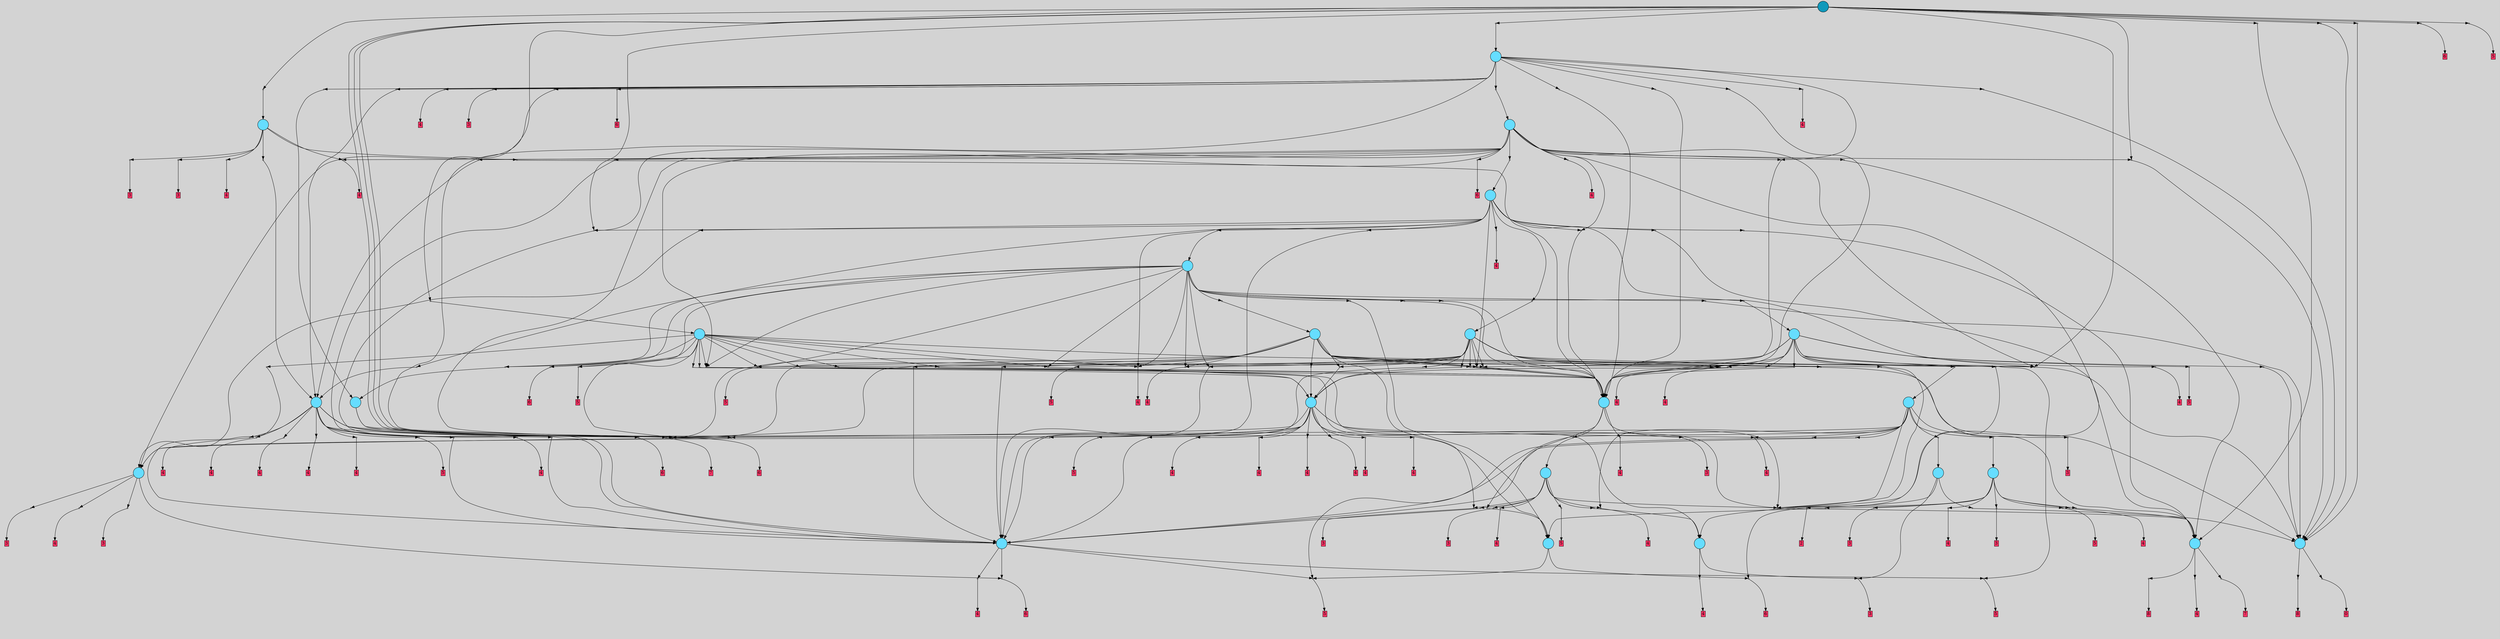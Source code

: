 // File exported with GEGELATI v1.3.1
// On the 2024-04-09 11:58:04
// With the File::TPGGraphDotExporter
digraph{
	graph[pad = "0.212, 0.055" bgcolor = lightgray]
	node[shape=circle style = filled label = ""]
		T3 [fillcolor="#66ddff"]
		T5 [fillcolor="#66ddff"]
		T6 [fillcolor="#66ddff"]
		T7 [fillcolor="#66ddff"]
		T8 [fillcolor="#66ddff"]
		T14 [fillcolor="#66ddff"]
		T98 [fillcolor="#66ddff"]
		T102 [fillcolor="#66ddff"]
		T103 [fillcolor="#66ddff"]
		T240 [fillcolor="#66ddff"]
		T324 [fillcolor="#66ddff"]
		T340 [fillcolor="#66ddff"]
		T351 [fillcolor="#66ddff"]
		T358 [fillcolor="#66ddff"]
		T509 [fillcolor="#66ddff"]
		T571 [fillcolor="#66ddff"]
		T585 [fillcolor="#66ddff"]
		T605 [fillcolor="#66ddff"]
		T698 [fillcolor="#66ddff"]
		T699 [fillcolor="#66ddff"]
		T724 [fillcolor="#66ddff"]
		T744 [fillcolor="#66ddff"]
		T802 [fillcolor="#66ddff"]
		T1012 [fillcolor="#1199bb"]
		P24600 [fillcolor="#cccccc" shape=point] //
		I24600 [shape=box style=invis label="1|0&1|7#2|6&#92;n2|6&0|7#3|4&#92;n0|7&1|2#1|7&#92;n5|5&3|3#0|2&#92;n4|3&0|4#0|1&#92;n0|1&2|5#3|2&#92;n3|7&3|2#0|7&#92;n"]
		P24600 -> I24600[style=invis]
		A10834 [fillcolor="#ff3366" shape=box margin=0.03 width=0 height=0 label="3"]
		T3 -> P24600 -> A10834
		P24601 [fillcolor="#cccccc" shape=point] //
		I24601 [shape=box style=invis label="6|5&1|6#0|2&#92;n5|2&0|5#4|0&#92;n5|6&2|4#3|3&#92;n3|4&0|0#3|6&#92;n1|5&2|2#0|7&#92;n2|4&3|5#0|6&#92;n0|2&2|4#0|5&#92;n3|1&2|4#2|4&#92;n"]
		P24601 -> I24601[style=invis]
		A10835 [fillcolor="#ff3366" shape=box margin=0.03 width=0 height=0 label="4"]
		T3 -> P24601 -> A10835
		P24602 [fillcolor="#cccccc" shape=point] //
		I24602 [shape=box style=invis label="4|4&0|4#1|3&#92;n6|2&0|3#3|6&#92;n1|4&2|5#4|3&#92;n"]
		P24602 -> I24602[style=invis]
		A10836 [fillcolor="#ff3366" shape=box margin=0.03 width=0 height=0 label="5"]
		T5 -> P24602 -> A10836
		P24603 [fillcolor="#cccccc" shape=point] //
		I24603 [shape=box style=invis label="1|4&1|4#4|4&#92;n4|2&0|6#2|2&#92;n4|3&3|6#1|7&#92;n5|6&4|0#1|7&#92;n"]
		P24603 -> I24603[style=invis]
		A10837 [fillcolor="#ff3366" shape=box margin=0.03 width=0 height=0 label="6"]
		T5 -> P24603 -> A10837
		P24604 [fillcolor="#cccccc" shape=point] //
		I24604 [shape=box style=invis label="0|4&0|5#4|6&#92;n0|3&1|1#2|6&#92;n"]
		P24604 -> I24604[style=invis]
		A10838 [fillcolor="#ff3366" shape=box margin=0.03 width=0 height=0 label="6"]
		T6 -> P24604 -> A10838
		P24605 [fillcolor="#cccccc" shape=point] //
		I24605 [shape=box style=invis label="3|6&4|0#4|1&#92;n3|2&0|1#0|3&#92;n0|6&4|7#3|1&#92;n0|6&1|7#4|7&#92;n4|7&1|6#0|7&#92;n6|0&1|5#3|3&#92;n6|6&3|1#1|7&#92;n1|6&0|4#3|7&#92;n0|0&2|2#4|5&#92;n6|4&2|5#3|6&#92;n"]
		P24605 -> I24605[style=invis]
		A10839 [fillcolor="#ff3366" shape=box margin=0.03 width=0 height=0 label="7"]
		T6 -> P24605 -> A10839
		P24606 [fillcolor="#cccccc" shape=point] //
		I24606 [shape=box style=invis label="2|1&1|1#2|4&#92;n3|3&4|3#2|5&#92;n5|4&1|4#2|5&#92;n3|1&3|1#0|0&#92;n4|0&3|3#3|4&#92;n0|0&0|2#1|4&#92;n5|1&0|7#4|3&#92;n1|2&0|5#1|3&#92;n6|4&0|7#3|0&#92;n"]
		P24606 -> I24606[style=invis]
		A10840 [fillcolor="#ff3366" shape=box margin=0.03 width=0 height=0 label="7"]
		T7 -> P24606 -> A10840
		P24607 [fillcolor="#cccccc" shape=point] //
		I24607 [shape=box style=invis label="4|2&4|7#4|4&#92;n1|4&4|5#3|7&#92;n0|1&1|4#3|1&#92;n2|6&3|3#3|0&#92;n2|7&3|2#1|0&#92;n5|7&1|1#0|1&#92;n3|4&1|2#3|7&#92;n1|0&2|5#4|6&#92;n"]
		P24607 -> I24607[style=invis]
		A10841 [fillcolor="#ff3366" shape=box margin=0.03 width=0 height=0 label="8"]
		T7 -> P24607 -> A10841
		P24608 [fillcolor="#cccccc" shape=point] //
		I24608 [shape=box style=invis label="6|3&3|7#0|2&#92;n5|6&2|0#0|2&#92;n0|2&0|0#4|3&#92;n6|2&4|1#1|3&#92;n4|7&2|2#3|4&#92;n5|5&3|2#0|6&#92;n5|0&3|4#1|7&#92;n"]
		P24608 -> I24608[style=invis]
		A10842 [fillcolor="#ff3366" shape=box margin=0.03 width=0 height=0 label="8"]
		T8 -> P24608 -> A10842
		P24609 [fillcolor="#cccccc" shape=point] //
		I24609 [shape=box style=invis label="6|2&4|4#4|7&#92;n4|3&4|4#1|5&#92;n2|6&3|6#4|5&#92;n5|7&0|3#4|6&#92;n1|1&3|4#3|5&#92;n0|1&2|1#2|1&#92;n5|1&4|2#4|6&#92;n1|5&3|2#3|0&#92;n4|0&1|6#3|0&#92;n1|0&4|2#4|2&#92;n"]
		P24609 -> I24609[style=invis]
		A10843 [fillcolor="#ff3366" shape=box margin=0.03 width=0 height=0 label="0"]
		T8 -> P24609 -> A10843
		P24610 [fillcolor="#cccccc" shape=point] //
		I24610 [shape=box style=invis label="0|5&4|6#3|3&#92;n1|3&0|7#0|4&#92;n0|1&0|7#4|4&#92;n5|6&1|1#2|4&#92;n4|5&0|2#1|2&#92;n2|3&2|4#0|1&#92;n"]
		P24610 -> I24610[style=invis]
		A10844 [fillcolor="#ff3366" shape=box margin=0.03 width=0 height=0 label="4"]
		T7 -> P24610 -> A10844
		P24611 [fillcolor="#cccccc" shape=point] //
		I24611 [shape=box style=invis label="2|4&4|2#2|0&#92;n1|4&1|2#2|7&#92;n6|7&2|5#1|6&#92;n0|5&4|5#3|0&#92;n0|0&0|3#4|0&#92;n"]
		P24611 -> I24611[style=invis]
		A10845 [fillcolor="#ff3366" shape=box margin=0.03 width=0 height=0 label="2"]
		T14 -> P24611 -> A10845
		P24612 [fillcolor="#cccccc" shape=point] //
		I24612 [shape=box style=invis label="1|1&3|0#1|2&#92;n6|0&2|6#0|7&#92;n"]
		P24612 -> I24612[style=invis]
		T14 -> P24612 -> T8
		T14 -> P24600
		P24613 [fillcolor="#cccccc" shape=point] //
		I24613 [shape=box style=invis label="5|3&1|0#1|4&#92;n3|0&4|5#1|7&#92;n6|2&0|6#3|6&#92;n4|2&1|0#0|6&#92;n4|5&0|4#3|3&#92;n"]
		P24613 -> I24613[style=invis]
		A10846 [fillcolor="#ff3366" shape=box margin=0.03 width=0 height=0 label="5"]
		T98 -> P24613 -> A10846
		T98 -> P24603
		P24614 [fillcolor="#cccccc" shape=point] //
		I24614 [shape=box style=invis label="2|6&1|6#2|6&#92;n3|7&2|4#0|0&#92;n0|0&0|0#1|4&#92;n0|1&0|7#4|2&#92;n5|7&3|3#1|0&#92;n"]
		P24614 -> I24614[style=invis]
		A10847 [fillcolor="#ff3366" shape=box margin=0.03 width=0 height=0 label="4"]
		T98 -> P24614 -> A10847
		P24615 [fillcolor="#cccccc" shape=point] //
		I24615 [shape=box style=invis label="3|4&0|0#3|6&#92;n5|0&2|0#3|6&#92;n6|5&1|6#0|3&#92;n0|2&2|0#0|5&#92;n5|4&3|4#0|6&#92;n5|2&0|5#4|5&#92;n"]
		P24615 -> I24615[style=invis]
		T98 -> P24615 -> T5
		P24616 [fillcolor="#cccccc" shape=point] //
		I24616 [shape=box style=invis label="1|0&1|7#2|6&#92;n3|7&3|4#3|7&#92;n0|7&1|2#1|7&#92;n5|5&3|3#0|2&#92;n4|3&0|4#0|1&#92;n2|6&0|7#3|4&#92;n0|1&2|5#3|2&#92;n3|0&3|7#0|3&#92;n"]
		P24616 -> I24616[style=invis]
		T98 -> P24616 -> T7
		P24617 [fillcolor="#cccccc" shape=point] //
		I24617 [shape=box style=invis label="1|0&1|7#2|6&#92;n2|6&0|7#3|4&#92;n0|7&1|5#1|7&#92;n0|1&2|5#3|2&#92;n4|3&0|4#0|1&#92;n3|7&3|2#0|7&#92;n"]
		P24617 -> I24617[style=invis]
		A10848 [fillcolor="#ff3366" shape=box margin=0.03 width=0 height=0 label="3"]
		T98 -> P24617 -> A10848
		P24618 [fillcolor="#cccccc" shape=point] //
		I24618 [shape=box style=invis label="0|3&4|5#3|4&#92;n5|1&0|1#2|1&#92;n4|3&2|3#2|3&#92;n5|1&1|5#2|1&#92;n1|1&2|3#1|1&#92;n4|3&4|2#2|5&#92;n1|3&1|5#2|1&#92;n1|0&1|3#0|7&#92;n"]
		P24618 -> I24618[style=invis]
		A10849 [fillcolor="#ff3366" shape=box margin=0.03 width=0 height=0 label="4"]
		T98 -> P24618 -> A10849
		P24619 [fillcolor="#cccccc" shape=point] //
		I24619 [shape=box style=invis label="1|0&1|7#2|1&#92;n0|1&2|5#3|2&#92;n5|5&3|3#0|5&#92;n3|7&3|2#0|7&#92;n0|7&1|2#1|7&#92;n"]
		P24619 -> I24619[style=invis]
		A10850 [fillcolor="#ff3366" shape=box margin=0.03 width=0 height=0 label="3"]
		T98 -> P24619 -> A10850
		P24620 [fillcolor="#cccccc" shape=point] //
		I24620 [shape=box style=invis label="2|0&3|4#4|7&#92;n0|3&3|5#2|6&#92;n"]
		P24620 -> I24620[style=invis]
		A10851 [fillcolor="#ff3366" shape=box margin=0.03 width=0 height=0 label="6"]
		T102 -> P24620 -> A10851
		P24621 [fillcolor="#cccccc" shape=point] //
		I24621 [shape=box style=invis label="3|0&1|4#4|5&#92;n1|4&0|4#0|1&#92;n6|3&4|2#1|5&#92;n4|7&1|6#4|0&#92;n6|2&4|5#4|1&#92;n3|2&3|5#2|2&#92;n5|1&0|5#3|2&#92;n5|1&4|3#0|0&#92;n2|6&4|7#4|4&#92;n3|7&3|2#0|7&#92;n"]
		P24621 -> I24621[style=invis]
		A10852 [fillcolor="#ff3366" shape=box margin=0.03 width=0 height=0 label="3"]
		T102 -> P24621 -> A10852
		P24622 [fillcolor="#cccccc" shape=point] //
		I24622 [shape=box style=invis label="0|1&0|7#4|4&#92;n1|3&1|7#0|4&#92;n0|4&3|4#2|6&#92;n0|0&2|0#3|1&#92;n4|5&0|2#1|2&#92;n0|3&2|4#0|1&#92;n0|5&4|6#3|3&#92;n"]
		P24622 -> I24622[style=invis]
		A10853 [fillcolor="#ff3366" shape=box margin=0.03 width=0 height=0 label="4"]
		T102 -> P24622 -> A10853
		P24623 [fillcolor="#cccccc" shape=point] //
		I24623 [shape=box style=invis label="3|0&3|2#0|5&#92;n0|7&1|2#1|4&#92;n5|3&1|2#1|2&#92;n3|6&3|2#1|7&#92;n1|4&3|6#0|0&#92;n1|7&1|4#0|2&#92;n4|3&0|4#0|1&#92;n5|5&3|3#0|2&#92;n"]
		P24623 -> I24623[style=invis]
		A10854 [fillcolor="#ff3366" shape=box margin=0.03 width=0 height=0 label="3"]
		T102 -> P24623 -> A10854
		T103 -> P24620
		T103 -> P24602
		P24624 [fillcolor="#cccccc" shape=point] //
		I24624 [shape=box style=invis label="2|3&1|2#0|4&#92;n0|4&1|6#2|6&#92;n6|0&3|5#4|7&#92;n1|1&2|5#3|3&#92;n3|6&2|0#0|1&#92;n4|1&4|6#2|6&#92;n6|2&0|3#1|6&#92;n"]
		P24624 -> I24624[style=invis]
		A10855 [fillcolor="#ff3366" shape=box margin=0.03 width=0 height=0 label="5"]
		T103 -> P24624 -> A10855
		P24625 [fillcolor="#cccccc" shape=point] //
		I24625 [shape=box style=invis label="5|7&3|3#1|0&#92;n0|1&4|7#4|2&#92;n0|0&0|0#1|4&#92;n"]
		P24625 -> I24625[style=invis]
		A10856 [fillcolor="#ff3366" shape=box margin=0.03 width=0 height=0 label="4"]
		T103 -> P24625 -> A10856
		P24626 [fillcolor="#cccccc" shape=point] //
		I24626 [shape=box style=invis label="6|7&3|2#0|7&#92;n4|0&4|2#0|3&#92;n1|7&0|4#1|6&#92;n2|7&0|7#3|4&#92;n2|4&3|3#0|5&#92;n1|2&1|3#1|1&#92;n6|1&1|3#3|1&#92;n"]
		P24626 -> I24626[style=invis]
		T240 -> P24626 -> T103
		P24627 [fillcolor="#cccccc" shape=point] //
		I24627 [shape=box style=invis label="6|2&0|3#3|6&#92;n0|3&0|7#2|2&#92;n5|0&0|1#1|6&#92;n"]
		P24627 -> I24627[style=invis]
		T240 -> P24627 -> T3
		P24628 [fillcolor="#cccccc" shape=point] //
		I24628 [shape=box style=invis label="3|1&1|5#4|4&#92;n0|0&0|5#3|7&#92;n4|4&0|0#4|7&#92;n3|4&2|2#1|1&#92;n"]
		P24628 -> I24628[style=invis]
		A10857 [fillcolor="#ff3366" shape=box margin=0.03 width=0 height=0 label="5"]
		T240 -> P24628 -> A10857
		P24629 [fillcolor="#cccccc" shape=point] //
		I24629 [shape=box style=invis label="4|3&0|4#0|1&#92;n3|7&3|4#3|7&#92;n0|7&1|2#1|7&#92;n0|7&0|2#4|6&#92;n5|5&3|3#0|2&#92;n1|0&1|7#2|6&#92;n2|6&0|7#3|4&#92;n0|1&2|5#3|2&#92;n6|0&3|7#0|3&#92;n"]
		P24629 -> I24629[style=invis]
		T240 -> P24629 -> T7
		P24630 [fillcolor="#cccccc" shape=point] //
		I24630 [shape=box style=invis label="2|6&2|7#2|7&#92;n0|6&1|6#2|3&#92;n6|0&0|6#3|7&#92;n5|3&2|4#0|0&#92;n4|3&3|1#3|4&#92;n5|6&1|1#2|4&#92;n4|5&0|2#1|2&#92;n4|4&0|1#2|1&#92;n"]
		P24630 -> I24630[style=invis]
		A10858 [fillcolor="#ff3366" shape=box margin=0.03 width=0 height=0 label="4"]
		T240 -> P24630 -> A10858
		P24631 [fillcolor="#cccccc" shape=point] //
		I24631 [shape=box style=invis label="2|2&0|5#1|1&#92;n5|3&0|0#1|5&#92;n5|0&1|7#0|3&#92;n3|1&1|1#1|3&#92;n3|5&1|4#3|3&#92;n2|6&3|1#4|0&#92;n"]
		P24631 -> I24631[style=invis]
		A10859 [fillcolor="#ff3366" shape=box margin=0.03 width=0 height=0 label="3"]
		T240 -> P24631 -> A10859
		P24632 [fillcolor="#cccccc" shape=point] //
		I24632 [shape=box style=invis label="3|5&3|3#3|6&#92;n2|4&3|4#0|6&#92;n5|6&4|4#3|3&#92;n2|7&2|7#4|5&#92;n1|5&2|2#0|0&#92;n2|0&3|5#0|6&#92;n0|7&1|0#4|5&#92;n5|2&1|6#0|6&#92;n6|7&0|5#4|0&#92;n"]
		P24632 -> I24632[style=invis]
		A10860 [fillcolor="#ff3366" shape=box margin=0.03 width=0 height=0 label="4"]
		T240 -> P24632 -> A10860
		P24633 [fillcolor="#cccccc" shape=point] //
		I24633 [shape=box style=invis label="0|1&2|5#3|2&#92;n2|6&0|7#3|4&#92;n0|7&1|2#1|7&#92;n5|5&3|3#0|2&#92;n4|3&0|4#4|1&#92;n1|0&1|7#2|6&#92;n3|7&3|2#0|7&#92;n4|1&2|4#4|7&#92;n"]
		P24633 -> I24633[style=invis]
		A10861 [fillcolor="#ff3366" shape=box margin=0.03 width=0 height=0 label="3"]
		T240 -> P24633 -> A10861
		P24634 [fillcolor="#cccccc" shape=point] //
		I24634 [shape=box style=invis label="6|7&2|0#1|2&#92;n1|0&4|2#1|3&#92;n5|3&4|1#0|7&#92;n6|1&0|0#1|1&#92;n4|4&3|0#4|2&#92;n6|5&2|0#3|3&#92;n"]
		P24634 -> I24634[style=invis]
		A10862 [fillcolor="#ff3366" shape=box margin=0.03 width=0 height=0 label="4"]
		T324 -> P24634 -> A10862
		P24635 [fillcolor="#cccccc" shape=point] //
		I24635 [shape=box style=invis label="2|2&1|2#0|4&#92;n6|0&2|5#4|7&#92;n6|2&0|3#2|6&#92;n6|1&3|0#4|0&#92;n1|1&1|5#3|3&#92;n3|5&3|5#0|0&#92;n4|1&2|6#2|6&#92;n4|4&0|7#3|6&#92;n"]
		P24635 -> I24635[style=invis]
		T324 -> P24635 -> T5
		P24636 [fillcolor="#cccccc" shape=point] //
		I24636 [shape=box style=invis label="2|4&3|3#0|5&#92;n1|6&0|1#2|7&#92;n2|7&0|7#3|4&#92;n1|3&1|7#2|2&#92;n5|1&4|6#0|1&#92;n6|0&1|5#3|1&#92;n"]
		P24636 -> I24636[style=invis]
		T324 -> P24636 -> T240
		P24637 [fillcolor="#cccccc" shape=point] //
		I24637 [shape=box style=invis label="1|0&1|7#2|6&#92;n0|7&1|2#1|6&#92;n3|7&3|2#0|7&#92;n5|5&3|3#0|2&#92;n4|3&0|4#0|1&#92;n0|1&2|5#3|2&#92;n1|1&3|4#0|1&#92;n"]
		P24637 -> I24637[style=invis]
		A10863 [fillcolor="#ff3366" shape=box margin=0.03 width=0 height=0 label="3"]
		T324 -> P24637 -> A10863
		P24638 [fillcolor="#cccccc" shape=point] //
		I24638 [shape=box style=invis label="6|7&3|2#0|7&#92;n4|7&1|7#1|1&#92;n0|0&4|2#0|3&#92;n1|7&0|4#1|6&#92;n2|7&0|7#3|4&#92;n0|3&1|7#2|6&#92;n6|1&1|3#3|1&#92;n"]
		P24638 -> I24638[style=invis]
		T340 -> P24638 -> T103
		T340 -> P24629
		P24639 [fillcolor="#cccccc" shape=point] //
		I24639 [shape=box style=invis label="6|1&0|2#2|0&#92;n3|7&3|2#0|7&#92;n5|5&3|3#0|2&#92;n0|7&1|2#0|2&#92;n5|0&1|2#3|2&#92;n0|1&2|5#3|2&#92;n"]
		P24639 -> I24639[style=invis]
		A10864 [fillcolor="#ff3366" shape=box margin=0.03 width=0 height=0 label="3"]
		T340 -> P24639 -> A10864
		T340 -> P24602
		P24640 [fillcolor="#cccccc" shape=point] //
		I24640 [shape=box style=invis label="1|2&2|2#3|1&#92;n2|0&3|4#4|0&#92;n"]
		P24640 -> I24640[style=invis]
		T340 -> P24640 -> T102
		P24641 [fillcolor="#cccccc" shape=point] //
		I24641 [shape=box style=invis label="5|0&1|0#3|6&#92;n4|1&3|5#1|7&#92;n"]
		P24641 -> I24641[style=invis]
		T340 -> P24641 -> T14
		P24642 [fillcolor="#cccccc" shape=point] //
		I24642 [shape=box style=invis label="2|3&0|1#4|1&#92;n0|0&4|2#0|3&#92;n1|3&1|7#2|6&#92;n3|4&3|3#0|5&#92;n0|1&2|0#1|2&#92;n3|7&4|2#0|5&#92;n1|7&0|4#1|6&#92;n5|1&3|3#3|1&#92;n2|7&2|7#3|4&#92;n"]
		P24642 -> I24642[style=invis]
		T340 -> P24642 -> T103
		P24643 [fillcolor="#cccccc" shape=point] //
		I24643 [shape=box style=invis label="6|2&0|5#0|6&#92;n0|2&0|3#3|3&#92;n1|3&0|3#4|0&#92;n2|0&4|0#3|0&#92;n1|3&0|7#4|4&#92;n4|5&2|6#1|6&#92;n3|6&2|0#3|4&#92;n"]
		P24643 -> I24643[style=invis]
		A10865 [fillcolor="#ff3366" shape=box margin=0.03 width=0 height=0 label="4"]
		T340 -> P24643 -> A10865
		P24644 [fillcolor="#cccccc" shape=point] //
		I24644 [shape=box style=invis label="3|2&1|0#2|1&#92;n0|6&0|0#3|5&#92;n0|1&3|7#4|0&#92;n2|7&4|4#3|3&#92;n0|3&2|7#3|6&#92;n4|6&0|4#0|4&#92;n6|0&1|3#0|6&#92;n0|0&3|1#2|7&#92;n4|1&2|0#0|5&#92;n"]
		P24644 -> I24644[style=invis]
		T340 -> P24644 -> T98
		T340 -> P24632
		T351 -> P24640
		P24645 [fillcolor="#cccccc" shape=point] //
		I24645 [shape=box style=invis label="3|0&2|3#2|1&#92;n1|7&2|5#3|7&#92;n3|3&3|7#2|7&#92;n5|0&4|4#2|6&#92;n"]
		P24645 -> I24645[style=invis]
		A10866 [fillcolor="#ff3366" shape=box margin=0.03 width=0 height=0 label="5"]
		T351 -> P24645 -> A10866
		P24646 [fillcolor="#cccccc" shape=point] //
		I24646 [shape=box style=invis label="1|3&1|3#2|0&#92;n2|7&0|7#3|4&#92;n2|4&3|3#0|5&#92;n6|1&2|3#3|1&#92;n0|0&4|2#0|3&#92;n1|7&0|4#0|6&#92;n0|0&2|5#0|7&#92;n"]
		P24646 -> I24646[style=invis]
		T351 -> P24646 -> T103
		T351 -> P24629
		P24647 [fillcolor="#cccccc" shape=point] //
		I24647 [shape=box style=invis label="6|5&1|6#4|2&#92;n0|0&0|7#1|4&#92;n1|5&2|2#0|7&#92;n5|6&2|4#3|3&#92;n3|1&2|4#0|4&#92;n0|2&2|4#0|5&#92;n5|2&0|5#4|1&#92;n3|4&0|0#3|1&#92;n"]
		P24647 -> I24647[style=invis]
		A10867 [fillcolor="#ff3366" shape=box margin=0.03 width=0 height=0 label="4"]
		T351 -> P24647 -> A10867
		P24648 [fillcolor="#cccccc" shape=point] //
		I24648 [shape=box style=invis label="2|0&4|0#3|0&#92;n1|3&0|3#4|0&#92;n3|6&2|0#3|4&#92;n2|5&0|7#1|7&#92;n4|7&1|1#3|6&#92;n4|5&2|6#1|6&#92;n0|2&1|3#3|3&#92;n"]
		P24648 -> I24648[style=invis]
		A10868 [fillcolor="#ff3366" shape=box margin=0.03 width=0 height=0 label="4"]
		T351 -> P24648 -> A10868
		P24649 [fillcolor="#cccccc" shape=point] //
		I24649 [shape=box style=invis label="6|1&1|3#3|1&#92;n6|7&3|2#0|7&#92;n1|7&0|5#1|6&#92;n2|7&0|7#3|4&#92;n2|4&3|3#0|5&#92;n0|0&4|2#0|3&#92;n4|4&1|7#3|7&#92;n"]
		P24649 -> I24649[style=invis]
		T351 -> P24649 -> T103
		P24650 [fillcolor="#cccccc" shape=point] //
		I24650 [shape=box style=invis label="4|4&2|1#2|1&#92;n0|1&1|6#2|7&#92;n0|3&1|6#2|3&#92;n6|0&0|6#3|7&#92;n2|6&2|7#2|7&#92;n4|3&3|1#3|4&#92;n4|5&0|2#1|2&#92;n5|3&2|4#0|0&#92;n"]
		P24650 -> I24650[style=invis]
		A10869 [fillcolor="#ff3366" shape=box margin=0.03 width=0 height=0 label="4"]
		T351 -> P24650 -> A10869
		P24651 [fillcolor="#cccccc" shape=point] //
		I24651 [shape=box style=invis label="4|4&0|1#2|1&#92;n0|3&1|6#2|3&#92;n6|0&0|6#3|7&#92;n5|3&2|4#0|0&#92;n4|3&3|1#3|4&#92;n4|5&0|2#1|2&#92;n2|6&2|7#2|7&#92;n"]
		P24651 -> I24651[style=invis]
		A10870 [fillcolor="#ff3366" shape=box margin=0.03 width=0 height=0 label="4"]
		T351 -> P24651 -> A10870
		P24652 [fillcolor="#cccccc" shape=point] //
		I24652 [shape=box style=invis label="2|0&3|2#3|7&#92;n"]
		P24652 -> I24652[style=invis]
		A10871 [fillcolor="#ff3366" shape=box margin=0.03 width=0 height=0 label="6"]
		T351 -> P24652 -> A10871
		P24653 [fillcolor="#cccccc" shape=point] //
		I24653 [shape=box style=invis label="4|5&2|6#1|6&#92;n0|2&0|3#3|3&#92;n6|3&0|3#4|0&#92;n2|0&4|0#3|0&#92;n6|1&1|6#3|6&#92;n1|3&0|7#4|4&#92;n6|2&0|5#0|6&#92;n3|6&2|0#3|4&#92;n"]
		P24653 -> I24653[style=invis]
		A10872 [fillcolor="#ff3366" shape=box margin=0.03 width=0 height=0 label="4"]
		T351 -> P24653 -> A10872
		P24654 [fillcolor="#cccccc" shape=point] //
		I24654 [shape=box style=invis label="2|0&4|0#3|0&#92;n1|3&0|3#4|0&#92;n0|2&1|3#3|3&#92;n4|7&1|1#3|6&#92;n1|3&0|7#4|4&#92;n4|5&2|6#1|6&#92;n3|6&2|0#3|4&#92;n"]
		P24654 -> I24654[style=invis]
		A10873 [fillcolor="#ff3366" shape=box margin=0.03 width=0 height=0 label="4"]
		T351 -> P24654 -> A10873
		P24655 [fillcolor="#cccccc" shape=point] //
		I24655 [shape=box style=invis label="6|4&3|4#1|5&#92;n4|6&1|2#0|0&#92;n5|7&0|4#1|0&#92;n5|6&1|2#2|6&#92;n1|7&1|6#3|0&#92;n4|1&3|1#3|6&#92;n4|5&4|2#2|1&#92;n1|0&2|6#4|7&#92;n6|7&3|2#0|7&#92;n4|1&1|3#3|1&#92;n"]
		P24655 -> I24655[style=invis]
		T358 -> P24655 -> T103
		T358 -> P24629
		P24656 [fillcolor="#cccccc" shape=point] //
		I24656 [shape=box style=invis label="5|3&3|7#0|4&#92;n5|6&1|1#2|4&#92;n6|0&3|0#3|5&#92;n4|5&0|2#1|2&#92;n2|3&2|4#0|1&#92;n"]
		P24656 -> I24656[style=invis]
		A10874 [fillcolor="#ff3366" shape=box margin=0.03 width=0 height=0 label="4"]
		T358 -> P24656 -> A10874
		P24657 [fillcolor="#cccccc" shape=point] //
		I24657 [shape=box style=invis label="2|0&3|4#4|0&#92;n1|3&2|2#3|1&#92;n"]
		P24657 -> I24657[style=invis]
		T358 -> P24657 -> T102
		P24658 [fillcolor="#cccccc" shape=point] //
		I24658 [shape=box style=invis label="0|1&0|7#4|4&#92;n0|0&2|0#3|1&#92;n0|3&2|4#0|1&#92;n1|3&1|7#0|4&#92;n5|5&0|2#1|2&#92;n0|4&3|4#2|6&#92;n0|5&4|6#3|3&#92;n"]
		P24658 -> I24658[style=invis]
		A10875 [fillcolor="#ff3366" shape=box margin=0.03 width=0 height=0 label="4"]
		T358 -> P24658 -> A10875
		T358 -> P24652
		P24659 [fillcolor="#cccccc" shape=point] //
		I24659 [shape=box style=invis label="2|1&2|2#0|7&#92;n2|6&0|2#0|0&#92;n3|6&0|5#2|0&#92;n1|4&3|5#3|6&#92;n3|1&2|7#1|4&#92;n3|4&0|0#3|5&#92;n1|0&0|3#2|0&#92;n"]
		P24659 -> I24659[style=invis]
		A10876 [fillcolor="#ff3366" shape=box margin=0.03 width=0 height=0 label="4"]
		T358 -> P24659 -> A10876
		T358 -> P24643
		P24660 [fillcolor="#cccccc" shape=point] //
		I24660 [shape=box style=invis label="2|6&2|7#2|7&#92;n4|3&3|1#3|4&#92;n6|0&0|6#3|7&#92;n5|0&2|4#0|0&#92;n3|7&4|1#3|7&#92;n0|4&0|1#2|1&#92;n5|6&1|1#2|4&#92;n0|6&1|6#2|3&#92;n"]
		P24660 -> I24660[style=invis]
		A10877 [fillcolor="#ff3366" shape=box margin=0.03 width=0 height=0 label="4"]
		T358 -> P24660 -> A10877
		P24661 [fillcolor="#cccccc" shape=point] //
		I24661 [shape=box style=invis label="0|0&2|0#3|1&#92;n1|3&1|7#0|4&#92;n0|4&3|4#2|6&#92;n0|1&0|7#4|4&#92;n4|5&0|2#1|2&#92;n0|3&2|4#0|6&#92;n"]
		P24661 -> I24661[style=invis]
		A10878 [fillcolor="#ff3366" shape=box margin=0.03 width=0 height=0 label="4"]
		T358 -> P24661 -> A10878
		P24662 [fillcolor="#cccccc" shape=point] //
		I24662 [shape=box style=invis label="6|2&0|5#0|6&#92;n1|3&2|7#4|4&#92;n1|3&0|3#4|0&#92;n2|0&4|0#3|0&#92;n0|2&0|3#3|3&#92;n4|5&2|6#1|6&#92;n3|6&2|0#3|4&#92;n"]
		P24662 -> I24662[style=invis]
		A10879 [fillcolor="#ff3366" shape=box margin=0.03 width=0 height=0 label="4"]
		T358 -> P24662 -> A10879
		P24663 [fillcolor="#cccccc" shape=point] //
		I24663 [shape=box style=invis label="2|2&1|2#0|4&#92;n3|6&2|0#0|1&#92;n3|5&3|5#0|0&#92;n6|0&3|5#4|7&#92;n1|1&2|5#3|3&#92;n0|4&1|6#2|6&#92;n4|1&4|6#2|6&#92;n6|2&0|3#1|6&#92;n"]
		P24663 -> I24663[style=invis]
		A10880 [fillcolor="#ff3366" shape=box margin=0.03 width=0 height=0 label="5"]
		T358 -> P24663 -> A10880
		P24664 [fillcolor="#cccccc" shape=point] //
		I24664 [shape=box style=invis label="3|3&2|4#0|1&#92;n3|2&1|2#3|7&#92;n2|4&3|7#3|7&#92;n1|5&2|7#0|7&#92;n1|0&2|3#0|4&#92;n5|5&1|2#4|6&#92;n0|5&4|6#3|3&#92;n"]
		P24664 -> I24664[style=invis]
		T509 -> P24664 -> T351
		P24665 [fillcolor="#cccccc" shape=point] //
		I24665 [shape=box style=invis label="2|1&2|2#0|7&#92;n6|1&3|5#3|0&#92;n1|6&0|5#2|0&#92;n1|0&0|3#2|0&#92;n1|4&3|5#3|6&#92;n3|1&2|7#1|4&#92;n3|4&0|0#3|5&#92;n"]
		P24665 -> I24665[style=invis]
		A10881 [fillcolor="#ff3366" shape=box margin=0.03 width=0 height=0 label="4"]
		T509 -> P24665 -> A10881
		P24666 [fillcolor="#cccccc" shape=point] //
		I24666 [shape=box style=invis label="2|1&2|2#0|7&#92;n1|0&0|3#2|0&#92;n1|6&0|5#2|0&#92;n6|1&3|5#4|0&#92;n1|4&3|5#3|6&#92;n3|1&2|7#1|4&#92;n3|4&0|0#3|5&#92;n2|6&0|2#0|0&#92;n"]
		P24666 -> I24666[style=invis]
		A10882 [fillcolor="#ff3366" shape=box margin=0.03 width=0 height=0 label="4"]
		T509 -> P24666 -> A10882
		P24667 [fillcolor="#cccccc" shape=point] //
		I24667 [shape=box style=invis label="6|4&3|4#3|5&#92;n6|7&3|2#0|7&#92;n1|0&2|6#4|6&#92;n5|6&1|2#2|6&#92;n4|6&1|2#0|0&#92;n4|4&3|1#3|6&#92;n1|7&3|2#2|1&#92;n4|5&4|2#2|1&#92;n4|1&1|3#3|1&#92;n"]
		P24667 -> I24667[style=invis]
		T509 -> P24667 -> T324
		P24668 [fillcolor="#cccccc" shape=point] //
		I24668 [shape=box style=invis label="6|2&4|6#2|1&#92;n3|0&2|0#1|5&#92;n4|2&1|5#2|6&#92;n1|1&2|0#4|4&#92;n"]
		P24668 -> I24668[style=invis]
		A10883 [fillcolor="#ff3366" shape=box margin=0.03 width=0 height=0 label="3"]
		T509 -> P24668 -> A10883
		P24669 [fillcolor="#cccccc" shape=point] //
		I24669 [shape=box style=invis label="3|0&3|6#2|1&#92;n0|3&1|0#2|4&#92;n3|2&3|3#3|5&#92;n5|0&3|0#1|1&#92;n5|6&4|3#4|6&#92;n"]
		P24669 -> I24669[style=invis]
		A10884 [fillcolor="#ff3366" shape=box margin=0.03 width=0 height=0 label="3"]
		T509 -> P24669 -> A10884
		P24670 [fillcolor="#cccccc" shape=point] //
		I24670 [shape=box style=invis label="6|4&3|4#3|5&#92;n3|7&0|5#2|1&#92;n4|6&1|2#0|0&#92;n5|6&2|6#2|6&#92;n4|5&4|2#2|1&#92;n4|1&3|1#3|6&#92;n1|7&3|2#2|1&#92;n4|1&1|3#3|1&#92;n6|0&3|2#0|7&#92;n"]
		P24670 -> I24670[style=invis]
		T571 -> P24670 -> T324
		P24671 [fillcolor="#cccccc" shape=point] //
		I24671 [shape=box style=invis label="2|1&2|2#0|7&#92;n1|0&4|3#2|0&#92;n1|6&0|5#2|0&#92;n1|4&3|5#3|6&#92;n3|1&2|7#1|4&#92;n3|4&1|1#4|0&#92;n1|1&1|4#4|1&#92;n6|1&3|5#4|0&#92;n3|4&0|0#3|5&#92;n2|6&0|5#0|0&#92;n"]
		P24671 -> I24671[style=invis]
		T571 -> P24671 -> T358
		P24672 [fillcolor="#cccccc" shape=point] //
		I24672 [shape=box style=invis label="0|2&3|3#0|2&#92;n4|3&0|6#1|7&#92;n6|0&0|6#3|3&#92;n5|0&2|4#0|0&#92;n4|3&3|5#3|4&#92;n5|6&1|1#1|4&#92;n2|6&1|6#2|3&#92;n"]
		P24672 -> I24672[style=invis]
		A10885 [fillcolor="#ff3366" shape=box margin=0.03 width=0 height=0 label="4"]
		T571 -> P24672 -> A10885
		P24673 [fillcolor="#cccccc" shape=point] //
		I24673 [shape=box style=invis label="2|4&0|2#3|4&#92;n1|3&4|5#2|2&#92;n0|0&4|5#3|4&#92;n5|1&1|5#2|1&#92;n4|3&4|2#2|5&#92;n5|1&0|1#2|1&#92;n1|0&1|3#0|7&#92;n"]
		P24673 -> I24673[style=invis]
		A10886 [fillcolor="#ff3366" shape=box margin=0.03 width=0 height=0 label="4"]
		T571 -> P24673 -> A10886
		T571 -> P24652
		P24674 [fillcolor="#cccccc" shape=point] //
		I24674 [shape=box style=invis label="4|1&2|2#0|2&#92;n0|0&4|7#0|2&#92;n0|6&1|5#3|3&#92;n"]
		P24674 -> I24674[style=invis]
		T571 -> P24674 -> T103
		P24675 [fillcolor="#cccccc" shape=point] //
		I24675 [shape=box style=invis label="3|5&3|5#0|1&#92;n2|2&1|2#0|4&#92;n0|4&1|6#2|0&#92;n1|1&2|5#3|3&#92;n5|0&3|5#4|7&#92;n3|4&4|4#4|6&#92;n6|2&0|3#1|0&#92;n"]
		P24675 -> I24675[style=invis]
		A10887 [fillcolor="#ff3366" shape=box margin=0.03 width=0 height=0 label="5"]
		T571 -> P24675 -> A10887
		P24676 [fillcolor="#cccccc" shape=point] //
		I24676 [shape=box style=invis label="2|0&3|4#1|0&#92;n1|2&2|2#3|1&#92;n"]
		P24676 -> I24676[style=invis]
		T571 -> P24676 -> T8
		P24677 [fillcolor="#cccccc" shape=point] //
		I24677 [shape=box style=invis label="5|3&3|4#3|0&#92;n5|0&2|2#4|0&#92;n5|6&0|0#4|4&#92;n0|7&3|7#0|2&#92;n2|7&1|7#4|4&#92;n4|1&3|0#1|4&#92;n5|0&3|7#4|3&#92;n3|3&1|6#1|2&#92;n6|1&2|2#0|6&#92;n"]
		P24677 -> I24677[style=invis]
		T571 -> P24677 -> T8
		P24678 [fillcolor="#cccccc" shape=point] //
		I24678 [shape=box style=invis label="6|4&3|4#3|5&#92;n6|7&3|2#0|7&#92;n1|0&2|6#4|6&#92;n5|6&2|2#2|6&#92;n4|6&1|2#0|0&#92;n4|5&4|2#2|1&#92;n4|1&3|1#3|6&#92;n1|7&3|2#2|1&#92;n4|1&1|3#3|1&#92;n"]
		P24678 -> I24678[style=invis]
		T571 -> P24678 -> T324
		P24679 [fillcolor="#cccccc" shape=point] //
		I24679 [shape=box style=invis label="2|5&1|0#3|6&#92;n0|0&4|7#0|2&#92;n0|2&0|6#0|1&#92;n"]
		P24679 -> I24679[style=invis]
		T571 -> P24679 -> T103
		P24680 [fillcolor="#cccccc" shape=point] //
		I24680 [shape=box style=invis label="4|6&0|2#0|1&#92;n1|0&2|7#4|6&#92;n6|7&3|2#0|7&#92;n4|5&4|2#2|1&#92;n4|1&3|6#3|6&#92;n4|6&1|2#2|6&#92;n4|1&1|3#3|1&#92;n"]
		P24680 -> I24680[style=invis]
		T571 -> P24680 -> T324
		P24681 [fillcolor="#cccccc" shape=point] //
		I24681 [shape=box style=invis label="2|1&2|2#0|7&#92;n2|6&0|5#0|0&#92;n1|0&4|3#2|0&#92;n1|4&3|5#3|6&#92;n3|1&2|7#1|4&#92;n3|4&1|1#4|0&#92;n6|2&1|6#2|2&#92;n6|1&3|5#4|6&#92;n3|4&0|0#3|5&#92;n1|6&0|5#1|0&#92;n"]
		P24681 -> I24681[style=invis]
		T571 -> P24681 -> T358
		P24682 [fillcolor="#cccccc" shape=point] //
		I24682 [shape=box style=invis label="6|0&0|0#0|5&#92;n6|3&3|5#0|3&#92;n0|2&1|0#2|6&#92;n3|4&2|2#3|4&#92;n4|0&2|4#0|0&#92;n3|2&4|6#1|2&#92;n4|3&1|0#3|6&#92;n"]
		P24682 -> I24682[style=invis]
		A10888 [fillcolor="#ff3366" shape=box margin=0.03 width=0 height=0 label="5"]
		T571 -> P24682 -> A10888
		T571 -> P24631
		T585 -> P24670
		T585 -> P24671
		T585 -> P24672
		T585 -> P24673
		T585 -> P24652
		P24683 [fillcolor="#cccccc" shape=point] //
		I24683 [shape=box style=invis label="0|0&4|7#0|2&#92;n0|2&2|6#0|1&#92;n4|1&2|2#0|2&#92;n"]
		P24683 -> I24683[style=invis]
		T585 -> P24683 -> T103
		T585 -> P24675
		T585 -> P24676
		T585 -> P24677
		T585 -> P24678
		P24684 [fillcolor="#cccccc" shape=point] //
		I24684 [shape=box style=invis label="2|3&1|0#3|6&#92;n0|2&0|6#0|1&#92;n0|0&4|7#0|2&#92;n"]
		P24684 -> I24684[style=invis]
		T585 -> P24684 -> T103
		T585 -> P24680
		P24685 [fillcolor="#cccccc" shape=point] //
		I24685 [shape=box style=invis label="4|3&0|4#0|1&#92;n3|7&3|4#3|7&#92;n0|7&1|4#1|7&#92;n0|7&0|2#4|6&#92;n5|5&3|3#0|2&#92;n1|0&1|7#2|6&#92;n6|0&3|7#0|3&#92;n2|6&0|7#3|4&#92;n0|1&2|5#3|2&#92;n3|3&4|3#1|6&#92;n"]
		P24685 -> I24685[style=invis]
		T585 -> P24685 -> T7
		P24686 [fillcolor="#cccccc" shape=point] //
		I24686 [shape=box style=invis label="2|1&2|2#0|7&#92;n1|6&0|5#2|0&#92;n1|0&2|3#2|0&#92;n1|4&3|5#3|6&#92;n2|6&0|5#0|0&#92;n3|4&1|1#4|0&#92;n6|1&3|5#4|6&#92;n3|4&0|0#3|5&#92;n3|1&2|7#1|4&#92;n"]
		P24686 -> I24686[style=invis]
		T585 -> P24686 -> T358
		P24687 [fillcolor="#cccccc" shape=point] //
		I24687 [shape=box style=invis label="0|0&2|0#3|1&#92;n4|5&4|4#2|2&#92;n1|4&0|6#4|2&#92;n5|2&0|5#4|0&#92;n3|0&1|3#1|6&#92;n3|5&4|0#2|0&#92;n3|2&2|4#0|5&#92;n5|7&1|5#1|2&#92;n2|2&4|3#1|6&#92;n"]
		P24687 -> I24687[style=invis]
		A10889 [fillcolor="#ff3366" shape=box margin=0.03 width=0 height=0 label="4"]
		T585 -> P24687 -> A10889
		P24688 [fillcolor="#cccccc" shape=point] //
		I24688 [shape=box style=invis label="3|1&2|7#1|4&#92;n1|6&0|5#2|7&#92;n6|4&3|5#1|0&#92;n1|3&1|4#4|1&#92;n1|4&3|5#3|6&#92;n2|0&4|3#2|0&#92;n0|5&2|2#2|6&#92;n"]
		P24688 -> I24688[style=invis]
		T605 -> P24688 -> T358
		P24689 [fillcolor="#cccccc" shape=point] //
		I24689 [shape=box style=invis label="6|0&0|6#3|3&#92;n4|3&0|6#1|7&#92;n3|7&4|1#4|7&#92;n5|0&2|4#0|0&#92;n4|3&3|5#3|4&#92;n5|6&1|1#2|4&#92;n2|6&1|6#2|3&#92;n"]
		P24689 -> I24689[style=invis]
		A10890 [fillcolor="#ff3366" shape=box margin=0.03 width=0 height=0 label="4"]
		T605 -> P24689 -> A10890
		T605 -> P24629
		T605 -> P24673
		P24690 [fillcolor="#cccccc" shape=point] //
		I24690 [shape=box style=invis label="3|4&4|4#0|4&#92;n6|5&4|5#1|5&#92;n5|3&3|3#2|7&#92;n0|2&0|2#0|6&#92;n4|6&4|1#2|3&#92;n5|0&3|1#3|6&#92;n"]
		P24690 -> I24690[style=invis]
		T605 -> P24690 -> T3
		T605 -> P24652
		P24691 [fillcolor="#cccccc" shape=point] //
		I24691 [shape=box style=invis label="5|0&3|5#4|7&#92;n2|2&1|2#0|4&#92;n0|4&1|6#2|0&#92;n1|1&2|5#3|3&#92;n3|5&3|5#0|1&#92;n4|4&4|6#2|6&#92;n6|2&0|3#1|0&#92;n"]
		P24691 -> I24691[style=invis]
		A10891 [fillcolor="#ff3366" shape=box margin=0.03 width=0 height=0 label="5"]
		T605 -> P24691 -> A10891
		T605 -> P24676
		P24692 [fillcolor="#cccccc" shape=point] //
		I24692 [shape=box style=invis label="6|4&0|4#3|5&#92;n5|7&1|2#4|0&#92;n4|1&3|1#3|6&#92;n5|6&2|2#2|6&#92;n4|6&1|2#0|0&#92;n5|5&4|2#2|1&#92;n1|7&3|2#2|1&#92;n1|0&2|6#4|6&#92;n4|1&1|3#3|1&#92;n"]
		P24692 -> I24692[style=invis]
		T605 -> P24692 -> T340
		T605 -> P24680
		P24693 [fillcolor="#cccccc" shape=point] //
		I24693 [shape=box style=invis label="3|2&1|4#0|5&#92;n5|7&4|7#1|2&#92;n5|4&4|3#0|5&#92;n2|4&0|5#1|3&#92;n2|6&2|4#1|3&#92;n4|0&1|2#2|5&#92;n1|4&0|0#3|2&#92;n1|5&1|6#2|2&#92;n1|5&4|2#2|2&#92;n3|5&3|6#0|5&#92;n"]
		P24693 -> I24693[style=invis]
		T605 -> P24693 -> T8
		T605 -> P24624
		P24694 [fillcolor="#cccccc" shape=point] //
		I24694 [shape=box style=invis label="1|0&2|6#4|6&#92;n3|1&4|5#4|6&#92;n6|4&0|6#4|5&#92;n0|7&4|2#4|6&#92;n4|6&1|2#0|1&#92;n4|2&0|2#2|1&#92;n6|3&2|1#1|1&#92;n5|6&1|2#2|6&#92;n4|0&4|1#3|6&#92;n"]
		P24694 -> I24694[style=invis]
		T605 -> P24694 -> T324
		P24695 [fillcolor="#cccccc" shape=point] //
		I24695 [shape=box style=invis label="6|4&3|4#3|5&#92;n6|5&4|2#2|1&#92;n1|0&2|6#4|6&#92;n5|6&2|2#2|6&#92;n4|6&1|2#0|0&#92;n6|7&3|2#0|7&#92;n4|1&3|1#3|6&#92;n1|7&3|2#2|1&#92;n4|1&1|3#3|1&#92;n"]
		P24695 -> I24695[style=invis]
		T605 -> P24695 -> T324
		P24696 [fillcolor="#cccccc" shape=point] //
		I24696 [shape=box style=invis label="4|1&3|1#3|6&#92;n6|4&3|4#3|5&#92;n4|7&1|3#3|1&#92;n4|6&1|2#0|0&#92;n2|0&3|2#0|7&#92;n5|7&2|1#1|3&#92;n4|5&4|2#1|1&#92;n1|7&2|2#2|1&#92;n"]
		P24696 -> I24696[style=invis]
		T698 -> P24696 -> T324
		P24697 [fillcolor="#cccccc" shape=point] //
		I24697 [shape=box style=invis label="3|4&1|1#4|0&#92;n1|0&4|3#2|0&#92;n1|6&0|5#2|0&#92;n1|4&3|5#3|6&#92;n2|1&2|2#0|7&#92;n3|5&2|7#1|4&#92;n1|1&1|4#4|1&#92;n6|1&3|5#4|0&#92;n3|4&2|0#3|5&#92;n2|6&0|5#0|0&#92;n"]
		P24697 -> I24697[style=invis]
		T698 -> P24697 -> T358
		P24698 [fillcolor="#cccccc" shape=point] //
		I24698 [shape=box style=invis label="4|3&0|6#1|7&#92;n5|6&1|1#1|4&#92;n5|0&2|4#0|0&#92;n4|3&3|5#3|4&#92;n6|4&0|6#3|3&#92;n2|6&1|6#2|3&#92;n"]
		P24698 -> I24698[style=invis]
		A10892 [fillcolor="#ff3366" shape=box margin=0.03 width=0 height=0 label="4"]
		T698 -> P24698 -> A10892
		P24699 [fillcolor="#cccccc" shape=point] //
		I24699 [shape=box style=invis label="5|1&1|5#2|1&#92;n1|0&1|3#0|7&#92;n0|1&4|4#3|6&#92;n2|3&4|2#2|5&#92;n0|0&4|5#3|4&#92;n5|0&0|1#2|1&#92;n6|6&2|5#3|5&#92;n"]
		P24699 -> I24699[style=invis]
		T698 -> P24699 -> T5
		P24700 [fillcolor="#cccccc" shape=point] //
		I24700 [shape=box style=invis label="5|0&3|2#3|7&#92;n"]
		P24700 -> I24700[style=invis]
		A10893 [fillcolor="#ff3366" shape=box margin=0.03 width=0 height=0 label="6"]
		T698 -> P24700 -> A10893
		T698 -> P24675
		T698 -> P24676
		P24701 [fillcolor="#cccccc" shape=point] //
		I24701 [shape=box style=invis label="5|3&3|4#3|0&#92;n5|0&2|2#4|0&#92;n5|6&0|0#4|4&#92;n1|6&4|3#3|6&#92;n1|7&3|7#0|2&#92;n6|1&2|2#0|6&#92;n4|1&3|0#1|4&#92;n3|3&1|6#1|2&#92;n2|7&1|7#4|4&#92;n"]
		P24701 -> I24701[style=invis]
		T698 -> P24701 -> T8
		P24702 [fillcolor="#cccccc" shape=point] //
		I24702 [shape=box style=invis label="1|0&2|2#4|6&#92;n5|6&2|2#2|6&#92;n0|1&1|3#3|1&#92;n4|1&3|1#3|6&#92;n0|3&4|7#0|0&#92;n4|3&2|5#0|6&#92;n6|4&3|5#2|6&#92;n4|6&2|2#0|0&#92;n"]
		P24702 -> I24702[style=invis]
		T698 -> P24702 -> T571
		T698 -> P24684
		P24703 [fillcolor="#cccccc" shape=point] //
		I24703 [shape=box style=invis label="1|0&2|7#4|6&#92;n4|6&0|2#0|1&#92;n6|7&3|2#0|7&#92;n4|5&4|2#2|1&#92;n4|1&4|6#3|6&#92;n4|6&1|2#2|6&#92;n4|1&1|3#3|1&#92;n"]
		P24703 -> I24703[style=invis]
		T698 -> P24703 -> T324
		P24704 [fillcolor="#cccccc" shape=point] //
		I24704 [shape=box style=invis label="2|0&3|4#2|3&#92;n"]
		P24704 -> I24704[style=invis]
		T698 -> P24704 -> T6
		P24705 [fillcolor="#cccccc" shape=point] //
		I24705 [shape=box style=invis label="2|2&1|2#0|4&#92;n3|6&2|0#0|1&#92;n3|5&3|5#0|0&#92;n6|0&3|5#4|7&#92;n1|1&2|5#3|3&#92;n5|1&4|5#0|4&#92;n6|4&1|6#2|6&#92;n6|2&0|3#1|6&#92;n4|1&4|6#2|6&#92;n"]
		P24705 -> I24705[style=invis]
		A10894 [fillcolor="#ff3366" shape=box margin=0.03 width=0 height=0 label="5"]
		T698 -> P24705 -> A10894
		P24706 [fillcolor="#cccccc" shape=point] //
		I24706 [shape=box style=invis label="1|6&1|6#4|2&#92;n3|4&0|0#3|5&#92;n1|0&2|3#2|0&#92;n3|1&2|7#1|4&#92;n2|1&2|2#0|6&#92;n3|1&1|1#4|0&#92;n0|1&4|1#1|0&#92;n6|6&4|2#2|7&#92;n2|6&0|5#0|0&#92;n2|0&3|1#1|7&#92;n"]
		P24706 -> I24706[style=invis]
		T698 -> P24706 -> T358
		T698 -> P24672
		P24707 [fillcolor="#cccccc" shape=point] //
		I24707 [shape=box style=invis label="6|4&3|4#3|5&#92;n4|1&1|3#3|1&#92;n4|6&1|2#0|0&#92;n6|0&3|2#0|7&#92;n4|5&1|6#1|7&#92;n4|1&3|1#3|6&#92;n1|7&2|2#2|1&#92;n3|7&0|5#2|1&#92;n4|5&4|2#1|1&#92;n"]
		P24707 -> I24707[style=invis]
		T699 -> P24707 -> T324
		T699 -> P24697
		T699 -> P24698
		P24708 [fillcolor="#cccccc" shape=point] //
		I24708 [shape=box style=invis label="2|4&0|2#3|4&#92;n5|1&1|5#2|1&#92;n5|0&0|1#2|1&#92;n2|3&4|2#2|5&#92;n0|0&4|5#3|4&#92;n1|0&1|3#0|7&#92;n6|6&4|5#3|5&#92;n"]
		P24708 -> I24708[style=invis]
		T699 -> P24708 -> T5
		P24709 [fillcolor="#cccccc" shape=point] //
		I24709 [shape=box style=invis label="3|4&4|4#0|4&#92;n6|5&4|5#1|5&#92;n2|0&3|1#1|1&#92;n5|3&3|3#2|7&#92;n0|2&0|2#0|6&#92;n2|6&4|1#2|3&#92;n"]
		P24709 -> I24709[style=invis]
		T699 -> P24709 -> T3
		T699 -> P24700
		T699 -> P24675
		T699 -> P24676
		P24710 [fillcolor="#cccccc" shape=point] //
		I24710 [shape=box style=invis label="1|0&2|7#4|6&#92;n4|6&0|2#0|1&#92;n6|7&3|2#0|7&#92;n0|5&0|4#3|7&#92;n4|1&4|6#3|6&#92;n4|5&0|2#2|1&#92;n4|6&1|2#2|6&#92;n4|1&1|3#3|1&#92;n"]
		P24710 -> I24710[style=invis]
		T699 -> P24710 -> T324
		T699 -> P24704
		T699 -> P24705
		T699 -> P24706
		T699 -> P24652
		P24711 [fillcolor="#cccccc" shape=point] //
		I24711 [shape=box style=invis label="0|0&1|5#0|3&#92;n"]
		P24711 -> I24711[style=invis]
		T699 -> P24711 -> T103
		P24712 [fillcolor="#cccccc" shape=point] //
		I24712 [shape=box style=invis label="0|6&4|2#4|1&#92;n1|3&3|6#4|6&#92;n0|0&4|4#4|2&#92;n0|1&3|4#4|4&#92;n5|5&4|2#2|6&#92;n6|3&0|4#3|0&#92;n4|6&3|1#3|6&#92;n2|5&3|5#3|7&#92;n1|5&2|7#0|7&#92;n0|6&0|7#4|1&#92;n"]
		P24712 -> I24712[style=invis]
		T699 -> P24712 -> T324
		P24713 [fillcolor="#cccccc" shape=point] //
		I24713 [shape=box style=invis label="4|1&1|3#3|1&#92;n4|5&4|2#2|1&#92;n6|7&3|2#0|7&#92;n1|0&2|6#4|5&#92;n6|5&2|3#4|3&#92;n4|6&1|2#0|0&#92;n4|1&3|1#3|6&#92;n6|4&3|4#3|5&#92;n1|7&3|2#2|3&#92;n5|6&1|2#2|7&#92;n"]
		P24713 -> I24713[style=invis]
		T724 -> P24713 -> T324
		P24714 [fillcolor="#cccccc" shape=point] //
		I24714 [shape=box style=invis label="3|5&4|1#0|2&#92;n1|0&4|6#1|7&#92;n6|7&4|3#2|0&#92;n2|4&0|1#0|5&#92;n3|6&4|2#1|3&#92;n2|7&3|3#1|2&#92;n4|5&0|0#2|4&#92;n0|1&2|5#0|4&#92;n5|7&1|2#4|6&#92;n"]
		P24714 -> I24714[style=invis]
		T724 -> P24714 -> T351
		P24715 [fillcolor="#cccccc" shape=point] //
		I24715 [shape=box style=invis label="6|2&0|5#0|6&#92;n1|3&1|3#4|0&#92;n2|0&4|0#3|0&#92;n1|3&0|7#4|4&#92;n4|5&2|6#1|6&#92;n5|6&2|0#3|4&#92;n"]
		P24715 -> I24715[style=invis]
		T724 -> P24715 -> T605
		P24716 [fillcolor="#cccccc" shape=point] //
		I24716 [shape=box style=invis label="0|0&4|7#0|2&#92;n0|2&2|6#0|1&#92;n1|5&1|5#3|3&#92;n4|1&1|2#0|2&#92;n"]
		P24716 -> I24716[style=invis]
		T724 -> P24716 -> T103
		P24717 [fillcolor="#cccccc" shape=point] //
		I24717 [shape=box style=invis label="1|2&2|2#3|1&#92;n2|0&3|4#4|0&#92;n2|6&0|7#2|0&#92;n"]
		P24717 -> I24717[style=invis]
		T724 -> P24717 -> T102
		P24718 [fillcolor="#cccccc" shape=point] //
		I24718 [shape=box style=invis label="4|3&0|4#0|4&#92;n3|7&3|4#3|7&#92;n2|6&0|2#1|0&#92;n0|7&0|2#4|6&#92;n0|7&1|2#1|7&#92;n5|5&3|3#0|2&#92;n2|6&0|7#3|4&#92;n0|1&2|5#3|2&#92;n6|0&3|7#0|3&#92;n"]
		P24718 -> I24718[style=invis]
		T724 -> P24718 -> T585
		P24719 [fillcolor="#cccccc" shape=point] //
		I24719 [shape=box style=invis label="2|1&2|2#0|7&#92;n1|0&0|3#2|0&#92;n1|6&0|5#2|0&#92;n1|4&3|5#3|6&#92;n6|1&3|5#4|0&#92;n3|4&1|1#4|0&#92;n3|1&2|7#1|4&#92;n3|4&0|0#3|5&#92;n2|6&0|5#0|0&#92;n"]
		P24719 -> I24719[style=invis]
		A10895 [fillcolor="#ff3366" shape=box margin=0.03 width=0 height=0 label="4"]
		T724 -> P24719 -> A10895
		P24720 [fillcolor="#cccccc" shape=point] //
		I24720 [shape=box style=invis label="0|0&4|7#0|2&#92;n4|1&2|0#0|2&#92;n0|4&0|5#4|6&#92;n"]
		P24720 -> I24720[style=invis]
		T724 -> P24720 -> T7
		P24721 [fillcolor="#cccccc" shape=point] //
		I24721 [shape=box style=invis label="0|0&4|7#0|0&#92;n0|2&0|6#0|1&#92;n2|3&1|0#3|6&#92;n"]
		P24721 -> I24721[style=invis]
		T724 -> P24721 -> T103
		P24722 [fillcolor="#cccccc" shape=point] //
		I24722 [shape=box style=invis label="4|3&0|4#0|1&#92;n5|5&3|3#0|2&#92;n6|0&3|7#0|3&#92;n6|7&3|4#3|7&#92;n2|0&1|7#3|6&#92;n0|7&0|2#4|6&#92;n0|1&2|5#3|2&#92;n2|6&0|7#3|4&#92;n"]
		P24722 -> I24722[style=invis]
		T724 -> P24722 -> T7
		T724 -> P24698
		P24723 [fillcolor="#cccccc" shape=point] //
		I24723 [shape=box style=invis label="2|6&0|2#3|4&#92;n0|7&0|2#4|6&#92;n6|0&3|7#0|3&#92;n1|0&4|7#2|0&#92;n6|0&0|0#1|2&#92;n3|7&3|3#3|7&#92;n3|3&4|3#1|6&#92;n3|5&3|7#0|2&#92;n0|6&1|7#2|7&#92;n"]
		P24723 -> I24723[style=invis]
		T724 -> P24723 -> T698
		T724 -> P24678
		T744 -> P24713
		P24724 [fillcolor="#cccccc" shape=point] //
		I24724 [shape=box style=invis label="1|0&2|3#0|4&#92;n5|5&1|2#4|6&#92;n2|4&3|7#3|0&#92;n3|2&1|2#3|1&#92;n6|3&2|4#0|1&#92;n1|5&2|7#0|7&#92;n0|5&4|6#3|3&#92;n5|1&1|2#1|7&#92;n"]
		P24724 -> I24724[style=invis]
		T744 -> P24724 -> T351
		T744 -> P24652
		T744 -> P24665
		P24725 [fillcolor="#cccccc" shape=point] //
		I24725 [shape=box style=invis label="6|2&0|5#3|6&#92;n1|3&1|3#4|0&#92;n4|5&2|6#1|6&#92;n1|3&0|7#4|4&#92;n2|0&4|0#3|0&#92;n"]
		P24725 -> I24725[style=invis]
		T744 -> P24725 -> T724
		T744 -> P24716
		P24726 [fillcolor="#cccccc" shape=point] //
		I24726 [shape=box style=invis label="4|0&4|1#3|5&#92;n"]
		P24726 -> I24726[style=invis]
		A10896 [fillcolor="#ff3366" shape=box margin=0.03 width=0 height=0 label="6"]
		T744 -> P24726 -> A10896
		T744 -> P24629
		P24727 [fillcolor="#cccccc" shape=point] //
		I24727 [shape=box style=invis label="2|6&2|1#0|0&#92;n3|5&0|5#4|5&#92;n1|4&0|0#3|5&#92;n3|4&1|5#2|3&#92;n0|2&1|3#1|0&#92;n0|1&4|2#0|4&#92;n0|1&0|6#3|0&#92;n3|0&1|6#4|7&#92;n6|6&2|6#2|7&#92;n0|5&2|1#1|1&#92;n"]
		P24727 -> I24727[style=invis]
		A10897 [fillcolor="#ff3366" shape=box margin=0.03 width=0 height=0 label="4"]
		T744 -> P24727 -> A10897
		P24728 [fillcolor="#cccccc" shape=point] //
		I24728 [shape=box style=invis label="4|1&2|0#0|2&#92;n0|0&4|7#0|2&#92;n"]
		P24728 -> I24728[style=invis]
		T744 -> P24728 -> T103
		T744 -> P24676
		P24729 [fillcolor="#cccccc" shape=point] //
		I24729 [shape=box style=invis label="4|1&3|1#3|6&#92;n3|3&3|1#4|0&#92;n1|0&2|6#4|3&#92;n6|4&0|7#3|3&#92;n4|4&3|1#2|2&#92;n3|1&0|1#3|6&#92;n6|4&1|2#3|4&#92;n2|7&0|4#4|5&#92;n3|5&4|1#2|3&#92;n"]
		P24729 -> I24729[style=invis]
		T744 -> P24729 -> T324
		P24730 [fillcolor="#cccccc" shape=point] //
		I24730 [shape=box style=invis label="3|3&0|4#0|1&#92;n6|0&3|7#0|3&#92;n0|7&0|2#4|6&#92;n5|5&3|3#0|2&#92;n1|0&1|7#2|6&#92;n2|6&0|7#3|4&#92;n0|1&2|5#3|2&#92;n3|7&3|4#3|7&#92;n"]
		P24730 -> I24730[style=invis]
		T744 -> P24730 -> T7
		T744 -> P24706
		P24731 [fillcolor="#cccccc" shape=point] //
		I24731 [shape=box style=invis label="3|6&1|6#1|4&#92;n5|0&1|4#0|0&#92;n0|5&0|3#2|5&#92;n3|4&0|7#4|3&#92;n2|3&4|6#3|3&#92;n5|3&4|5#1|3&#92;n2|5&3|0#1|3&#92;n4|0&4|1#0|5&#92;n3|7&0|6#1|4&#92;n2|6&2|5#0|3&#92;n"]
		P24731 -> I24731[style=invis]
		T744 -> P24731 -> T8
		P24732 [fillcolor="#cccccc" shape=point] //
		I24732 [shape=box style=invis label="0|1&0|2#4|3&#92;n6|4&0|0#3|6&#92;n5|6&1|2#1|7&#92;n3|0&0|6#2|1&#92;n0|2&2|3#1|0&#92;n4|2&4|2#2|2&#92;n1|3&1|3#4|1&#92;n4|1&3|1#3|6&#92;n2|4&0|0#4|4&#92;n"]
		P24732 -> I24732[style=invis]
		T802 -> P24732 -> T324
		P24733 [fillcolor="#cccccc" shape=point] //
		I24733 [shape=box style=invis label="1|0&2|3#0|4&#92;n1|5&3|7#0|7&#92;n2|4&3|7#3|0&#92;n6|3&2|4#0|1&#92;n5|5&1|2#4|6&#92;n0|5&4|6#3|3&#92;n5|1&1|2#1|7&#92;n4|7&1|7#3|0&#92;n"]
		P24733 -> I24733[style=invis]
		T802 -> P24733 -> T351
		T802 -> P24652
		P24734 [fillcolor="#cccccc" shape=point] //
		I24734 [shape=box style=invis label="2|1&2|2#0|7&#92;n6|1&3|5#3|0&#92;n1|6&0|5#2|0&#92;n3|4&0|0#3|5&#92;n1|4&3|5#3|6&#92;n1|1&2|7#1|4&#92;n1|0&0|3#2|0&#92;n"]
		P24734 -> I24734[style=invis]
		A10898 [fillcolor="#ff3366" shape=box margin=0.03 width=0 height=0 label="4"]
		T802 -> P24734 -> A10898
		P24735 [fillcolor="#cccccc" shape=point] //
		I24735 [shape=box style=invis label="2|6&0|7#2|0&#92;n4|6&2|4#4|3&#92;n0|0&3|4#4|0&#92;n"]
		P24735 -> I24735[style=invis]
		T802 -> P24735 -> T102
		P24736 [fillcolor="#cccccc" shape=point] //
		I24736 [shape=box style=invis label="0|0&1|2#1|4&#92;n"]
		P24736 -> I24736[style=invis]
		A10899 [fillcolor="#ff3366" shape=box margin=0.03 width=0 height=0 label="6"]
		T802 -> P24736 -> A10899
		P24737 [fillcolor="#cccccc" shape=point] //
		I24737 [shape=box style=invis label="3|3&2|3#0|4&#92;n4|6&3|2#4|6&#92;n6|4&3|2#4|3&#92;n6|0&4|2#3|4&#92;n1|4&3|6#2|3&#92;n2|2&4|0#3|4&#92;n2|6&1|3#1|1&#92;n3|6&3|5#0|3&#92;n"]
		P24737 -> I24737[style=invis]
		T802 -> P24737 -> T744
		P24738 [fillcolor="#cccccc" shape=point] //
		I24738 [shape=box style=invis label="0|0&4|4#4|1&#92;n"]
		P24738 -> I24738[style=invis]
		T802 -> P24738 -> T8
		T802 -> P24729
		P24739 [fillcolor="#cccccc" shape=point] //
		I24739 [shape=box style=invis label="6|4&3|4#3|5&#92;n6|7&3|3#0|7&#92;n1|0&2|6#4|6&#92;n1|7&3|2#2|1&#92;n4|6&1|2#0|1&#92;n4|1&3|1#3|6&#92;n4|5&4|2#2|1&#92;n4|1&1|3#3|1&#92;n5|6&1|2#2|6&#92;n"]
		P24739 -> I24739[style=invis]
		T802 -> P24739 -> T324
		P24740 [fillcolor="#cccccc" shape=point] //
		I24740 [shape=box style=invis label="2|5&2|4#3|3&#92;n4|1&3|7#3|2&#92;n5|0&4|5#0|0&#92;n"]
		P24740 -> I24740[style=invis]
		T802 -> P24740 -> T6
		P24741 [fillcolor="#cccccc" shape=point] //
		I24741 [shape=box style=invis label="1|0&3|1#1|5&#92;n1|0&2|6#4|6&#92;n4|6&1|2#2|6&#92;n6|7&3|2#0|7&#92;n4|5&4|2#2|1&#92;n4|1&4|6#3|6&#92;n4|6&0|2#0|1&#92;n4|1&1|3#3|1&#92;n"]
		P24741 -> I24741[style=invis]
		T802 -> P24741 -> T324
		P24742 [fillcolor="#cccccc" shape=point] //
		I24742 [shape=box style=invis label="4|4&1|6#2|7&#92;n5|1&1|3#0|7&#92;n3|5&1|5#3|5&#92;n4|6&1|4#3|5&#92;n1|0&1|7#0|3&#92;n5|4&0|6#4|1&#92;n3|4&4|7#2|4&#92;n5|2&1|4#4|4&#92;n3|5&1|5#1|6&#92;n4|7&1|0#4|7&#92;n"]
		P24742 -> I24742[style=invis]
		A10900 [fillcolor="#ff3366" shape=box margin=0.03 width=0 height=0 label="4"]
		T802 -> P24742 -> A10900
		P24743 [fillcolor="#cccccc" shape=point] //
		I24743 [shape=box style=invis label="1|0&1|7#2|6&#92;n3|7&1|6#2|0&#92;n2|6&0|7#3|4&#92;n0|1&2|5#3|2&#92;n5|5&4|2#1|0&#92;n4|3&0|4#0|1&#92;n3|7&3|2#0|7&#92;n0|7&1|5#1|7&#92;n"]
		P24743 -> I24743[style=invis]
		A10901 [fillcolor="#ff3366" shape=box margin=0.03 width=0 height=0 label="3"]
		T802 -> P24743 -> A10901
		P24744 [fillcolor="#cccccc" shape=point] //
		I24744 [shape=box style=invis label="2|5&0|7#3|4&#92;n3|7&3|4#3|7&#92;n0|1&2|5#3|2&#92;n0|7&0|1#4|6&#92;n5|5&3|3#0|2&#92;n2|1&1|4#0|5&#92;n1|0&1|7#2|6&#92;n4|3&0|4#0|1&#92;n0|7&1|2#1|7&#92;n6|0&3|7#0|3&#92;n"]
		P24744 -> I24744[style=invis]
		T1012 -> P24744 -> T509
		P24745 [fillcolor="#cccccc" shape=point] //
		I24745 [shape=box style=invis label="1|0&2|2#4|6&#92;n6|6&3|0#0|0&#92;n4|1&3|1#3|6&#92;n2|1&1|3#3|1&#92;n6|4&3|5#2|6&#92;n"]
		P24745 -> I24745[style=invis]
		T1012 -> P24745 -> T699
		P24746 [fillcolor="#cccccc" shape=point] //
		I24746 [shape=box style=invis label="5|0&2|0#1|1&#92;n"]
		P24746 -> I24746[style=invis]
		A10902 [fillcolor="#ff3366" shape=box margin=0.03 width=0 height=0 label="6"]
		T1012 -> P24746 -> A10902
		P24747 [fillcolor="#cccccc" shape=point] //
		I24747 [shape=box style=invis label="1|0&4|3#4|2&#92;n1|6&3|2#2|4&#92;n5|2&4|7#4|0&#92;n1|6&3|7#3|1&#92;n4|1&1|5#3|4&#92;n4|7&0|2#3|0&#92;n0|5&3|6#3|4&#92;n4|3&0|4#0|6&#92;n"]
		P24747 -> I24747[style=invis]
		T1012 -> P24747 -> T802
		P24748 [fillcolor="#cccccc" shape=point] //
		I24748 [shape=box style=invis label="0|0&3|7#4|5&#92;n4|5&1|7#3|6&#92;n0|7&3|7#0|2&#92;n6|2&2|3#3|0&#92;n2|7&1|7#4|4&#92;n3|3&2|6#1|7&#92;n4|6&3|0#1|4&#92;n6|1&2|2#3|6&#92;n"]
		P24748 -> I24748[style=invis]
		T1012 -> P24748 -> T8
		P24749 [fillcolor="#cccccc" shape=point] //
		I24749 [shape=box style=invis label="0|7&1|2#1|7&#92;n0|7&0|2#4|6&#92;n4|3&0|4#0|1&#92;n3|7&3|4#3|7&#92;n6|0&3|6#0|6&#92;n0|1&2|5#3|2&#92;n1|0&3|7#2|6&#92;n2|6&0|7#3|4&#92;n5|3&3|3#0|2&#92;n"]
		P24749 -> I24749[style=invis]
		T1012 -> P24749 -> T7
		P24750 [fillcolor="#cccccc" shape=point] //
		I24750 [shape=box style=invis label="2|0&3|4#1|5&#92;n0|2&4|0#1|3&#92;n5|3&0|7#4|5&#92;n1|2&2|2#3|1&#92;n1|4&3|4#1|3&#92;n"]
		P24750 -> I24750[style=invis]
		T1012 -> P24750 -> T8
		T1012 -> P24652
		P24751 [fillcolor="#cccccc" shape=point] //
		I24751 [shape=box style=invis label="0|0&3|5#4|7&#92;n2|3&3|1#2|6&#92;n2|2&1|2#0|4&#92;n3|6&2|0#4|1&#92;n2|6&4|4#4|2&#92;n5|1&4|5#0|7&#92;n3|3&3|5#0|4&#92;n6|2&0|3#1|6&#92;n"]
		P24751 -> I24751[style=invis]
		A10903 [fillcolor="#ff3366" shape=box margin=0.03 width=0 height=0 label="5"]
		T1012 -> P24751 -> A10903
		T1012 -> P24676
		T1012 -> P24731
		T1012 -> P24652
		T1012 -> P24716
		T1012 -> P24652
		{ rank= same T1012 }
}
